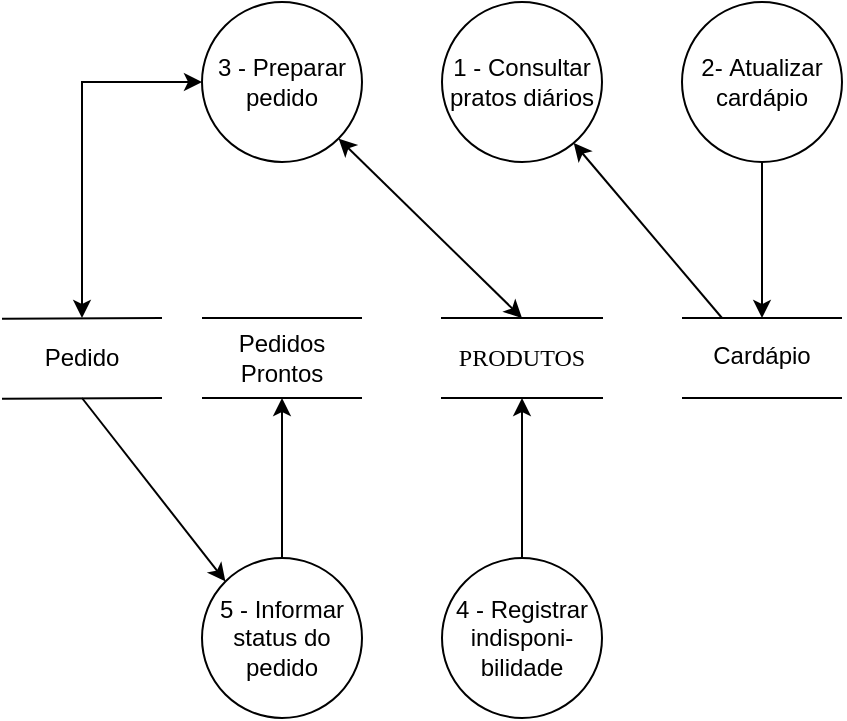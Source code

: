 <mxfile version="12.9.2" type="device"><diagram id="dSUgeCPkgsj3qHZt21HH" name="Page-1"><mxGraphModel dx="-356" dy="439" grid="1" gridSize="10" guides="1" tooltips="1" connect="1" arrows="1" fold="1" page="1" pageScale="1" pageWidth="1169" pageHeight="827" math="0" shadow="0"><root><mxCell id="0"/><mxCell id="1" parent="0"/><mxCell id="_gtrG9Udw_pXjVNFEDE8-2" value="&lt;div&gt;4 - Registrar&lt;/div&gt;&lt;div&gt;indisponi-&lt;/div&gt;&lt;div&gt;bilidade&lt;br&gt;&lt;/div&gt;" style="ellipse;whiteSpace=wrap;html=1;aspect=fixed;" vertex="1" parent="1"><mxGeometry x="1400" y="720" width="80" height="80" as="geometry"/></mxCell><mxCell id="_gtrG9Udw_pXjVNFEDE8-30" style="edgeStyle=orthogonalEdgeStyle;rounded=0;orthogonalLoop=1;jettySize=auto;html=1;endArrow=classic;endFill=1;endSize=6;fontSize=12;startArrow=classic;startFill=1;" edge="1" parent="1" source="_gtrG9Udw_pXjVNFEDE8-3" target="_gtrG9Udw_pXjVNFEDE8-19"><mxGeometry relative="1" as="geometry"/></mxCell><mxCell id="_gtrG9Udw_pXjVNFEDE8-3" value="3 -&amp;nbsp;Preparar pedido" style="ellipse;whiteSpace=wrap;html=1;aspect=fixed;" vertex="1" parent="1"><mxGeometry x="1280" y="442.0" width="80" height="80" as="geometry"/></mxCell><mxCell id="_gtrG9Udw_pXjVNFEDE8-4" value="1 - Consultar pratos diários" style="ellipse;whiteSpace=wrap;html=1;aspect=fixed;" vertex="1" parent="1"><mxGeometry x="1400" y="442" width="80" height="80" as="geometry"/></mxCell><mxCell id="_gtrG9Udw_pXjVNFEDE8-5" value="2-&amp;nbsp;&lt;span&gt;Atualizar cardápio&lt;br&gt;&lt;/span&gt;" style="ellipse;whiteSpace=wrap;html=1;aspect=fixed;" vertex="1" parent="1"><mxGeometry x="1520" y="442.0" width="80" height="80" as="geometry"/></mxCell><mxCell id="_gtrG9Udw_pXjVNFEDE8-34" style="edgeStyle=orthogonalEdgeStyle;rounded=0;orthogonalLoop=1;jettySize=auto;html=1;startArrow=none;startFill=0;endArrow=classic;endFill=1;endSize=6;fontSize=12;" edge="1" parent="1" source="_gtrG9Udw_pXjVNFEDE8-6"><mxGeometry relative="1" as="geometry"><mxPoint x="1320" y="640" as="targetPoint"/></mxGeometry></mxCell><mxCell id="_gtrG9Udw_pXjVNFEDE8-6" value="5 -&amp;nbsp;Informar status do pedido" style="ellipse;whiteSpace=wrap;html=1;aspect=fixed;" vertex="1" parent="1"><mxGeometry x="1280" y="720.0" width="80" height="80" as="geometry"/></mxCell><mxCell id="_gtrG9Udw_pXjVNFEDE8-9" value="Pedidos Prontos" style="text;html=1;strokeColor=none;fillColor=none;align=center;verticalAlign=middle;whiteSpace=wrap;rounded=0;" vertex="1" parent="1"><mxGeometry x="1280" y="600" width="80" height="40" as="geometry"/></mxCell><mxCell id="_gtrG9Udw_pXjVNFEDE8-10" value="" style="endArrow=none;html=1;exitX=0;exitY=0;exitDx=0;exitDy=0;" edge="1" parent="1"><mxGeometry width="50" height="50" relative="1" as="geometry"><mxPoint x="1280" y="600" as="sourcePoint"/><mxPoint x="1360" y="600" as="targetPoint"/></mxGeometry></mxCell><mxCell id="_gtrG9Udw_pXjVNFEDE8-11" value="" style="endArrow=none;html=1;exitX=0;exitY=1;exitDx=0;exitDy=0;" edge="1" parent="1"><mxGeometry width="50" height="50" relative="1" as="geometry"><mxPoint x="1280" y="640" as="sourcePoint"/><mxPoint x="1360" y="640" as="targetPoint"/></mxGeometry></mxCell><mxCell id="_gtrG9Udw_pXjVNFEDE8-42" style="edgeStyle=orthogonalEdgeStyle;rounded=0;orthogonalLoop=1;jettySize=auto;html=1;startArrow=none;startFill=0;endArrow=classic;endFill=1;endSize=6;fontSize=12;exitX=0.5;exitY=0;exitDx=0;exitDy=0;" edge="1" parent="1" source="_gtrG9Udw_pXjVNFEDE8-2" target="_gtrG9Udw_pXjVNFEDE8-12"><mxGeometry relative="1" as="geometry"/></mxCell><mxCell id="_gtrG9Udw_pXjVNFEDE8-12" value="PRODUTOS" style="shape=partialRectangle;whiteSpace=wrap;html=1;left=0;right=0;fillColor=none;strokeWidth=1;fontFamily=Tahoma;fontSize=12;" vertex="1" parent="1"><mxGeometry x="1400" y="600" width="80" height="40" as="geometry"/></mxCell><mxCell id="_gtrG9Udw_pXjVNFEDE8-13" value="Cardápio" style="text;html=1;strokeColor=none;fillColor=none;align=center;verticalAlign=middle;whiteSpace=wrap;rounded=0;" vertex="1" parent="1"><mxGeometry x="1520" y="609.11" width="80" height="20" as="geometry"/></mxCell><mxCell id="_gtrG9Udw_pXjVNFEDE8-14" value="" style="endArrow=none;html=1;" edge="1" parent="1"><mxGeometry width="50" height="50" relative="1" as="geometry"><mxPoint x="1520" y="600" as="sourcePoint"/><mxPoint x="1600" y="600" as="targetPoint"/></mxGeometry></mxCell><mxCell id="_gtrG9Udw_pXjVNFEDE8-15" value="" style="endArrow=none;html=1;" edge="1" parent="1"><mxGeometry width="50" height="50" relative="1" as="geometry"><mxPoint x="1520" y="640" as="sourcePoint"/><mxPoint x="1600" y="640" as="targetPoint"/></mxGeometry></mxCell><mxCell id="_gtrG9Udw_pXjVNFEDE8-17" value="" style="endArrow=classic;html=1;fontSize=12;" edge="1" parent="1" target="_gtrG9Udw_pXjVNFEDE8-4"><mxGeometry width="50" height="50" relative="1" as="geometry"><mxPoint x="1540" y="600" as="sourcePoint"/><mxPoint x="1570" y="580" as="targetPoint"/></mxGeometry></mxCell><mxCell id="_gtrG9Udw_pXjVNFEDE8-18" value="" style="endArrow=classic;html=1;fontSize=12;" edge="1" parent="1" source="_gtrG9Udw_pXjVNFEDE8-5"><mxGeometry width="50" height="50" relative="1" as="geometry"><mxPoint x="1550" y="660" as="sourcePoint"/><mxPoint x="1560" y="600" as="targetPoint"/></mxGeometry></mxCell><mxCell id="_gtrG9Udw_pXjVNFEDE8-19" value="Pedido" style="text;html=1;strokeColor=none;fillColor=none;align=center;verticalAlign=middle;whiteSpace=wrap;rounded=0;" vertex="1" parent="1"><mxGeometry x="1180" y="600" width="80" height="40" as="geometry"/></mxCell><mxCell id="_gtrG9Udw_pXjVNFEDE8-20" value="" style="endArrow=none;html=1;exitX=0;exitY=0;exitDx=0;exitDy=0;" edge="1" parent="1"><mxGeometry width="50" height="50" relative="1" as="geometry"><mxPoint x="1180" y="600.42" as="sourcePoint"/><mxPoint x="1260" y="600.0" as="targetPoint"/></mxGeometry></mxCell><mxCell id="_gtrG9Udw_pXjVNFEDE8-21" value="" style="endArrow=none;html=1;exitX=0;exitY=1;exitDx=0;exitDy=0;" edge="1" parent="1"><mxGeometry width="50" height="50" relative="1" as="geometry"><mxPoint x="1180" y="640.42" as="sourcePoint"/><mxPoint x="1260" y="640.0" as="targetPoint"/></mxGeometry></mxCell><mxCell id="_gtrG9Udw_pXjVNFEDE8-37" value="" style="endArrow=classic;html=1;fontSize=12;entryX=0;entryY=0;entryDx=0;entryDy=0;" edge="1" parent="1" target="_gtrG9Udw_pXjVNFEDE8-6"><mxGeometry width="50" height="50" relative="1" as="geometry"><mxPoint x="1220" y="640" as="sourcePoint"/><mxPoint x="1420" y="660" as="targetPoint"/></mxGeometry></mxCell><mxCell id="_gtrG9Udw_pXjVNFEDE8-38" value="" style="endArrow=classic;html=1;fontSize=12;exitX=1;exitY=1;exitDx=0;exitDy=0;entryX=0.5;entryY=0;entryDx=0;entryDy=0;startArrow=classic;startFill=1;" edge="1" parent="1" source="_gtrG9Udw_pXjVNFEDE8-3" target="_gtrG9Udw_pXjVNFEDE8-12"><mxGeometry width="50" height="50" relative="1" as="geometry"><mxPoint x="1380" y="620" as="sourcePoint"/><mxPoint x="1430" y="570" as="targetPoint"/></mxGeometry></mxCell></root></mxGraphModel></diagram></mxfile>
